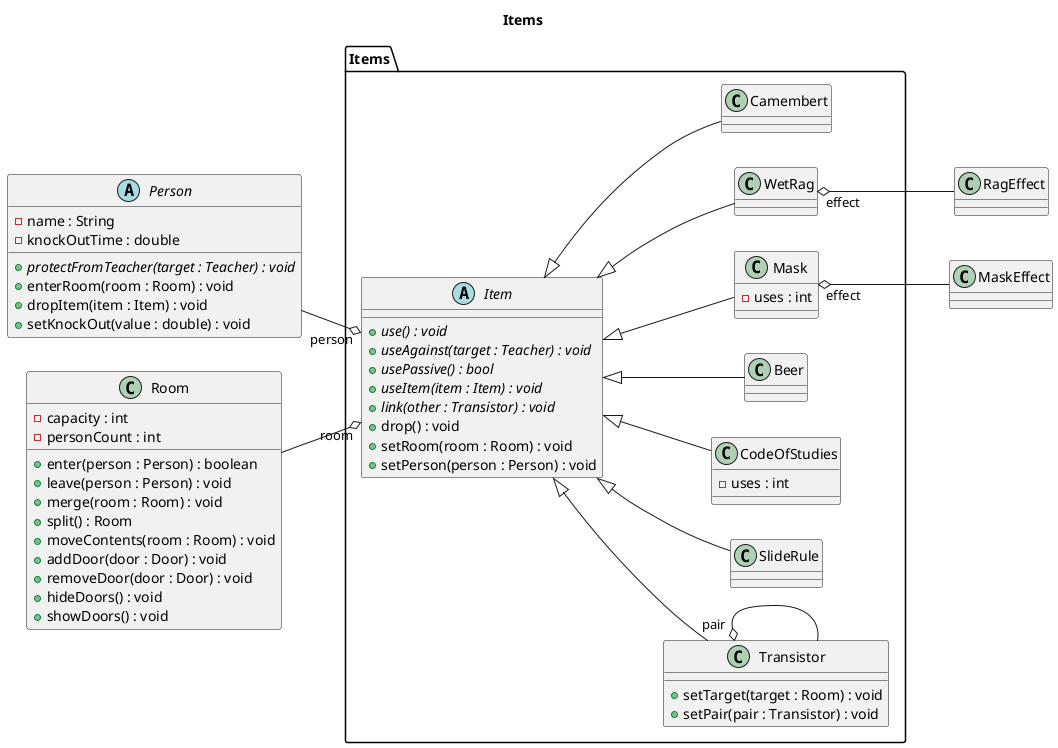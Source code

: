 @startuml items

title Items
left to right direction

package Items {
	abstract Item {
		+ {abstract} use() : void
		+ {abstract} useAgainst(target : Teacher) : void
		+ {abstract} usePassive() : bool
		+ {abstract} useItem(item : Item) : void
		+ {abstract} link(other : Transistor) : void
		+ drop() : void
		+ setRoom(room : Room) : void
		+ setPerson(person : Person) : void	
	}
	
	class SlideRule
	
	class Transistor {
		+ setTarget(target : Room) : void
		+ setPair(pair : Transistor) : void
	}
	
	class CodeOfStudies {
		- uses : int
	}
	
	class Beer 
	
	class WetRag 
	
	class Mask {
		- uses : int
	}

	class Camembert

	together {
		Item <|-- SlideRule
		Item <|-- Transistor
		Item <|-- CodeOfStudies
		Item <|-- Beer
		Item <|-- WetRag
		Item <|-- Mask
		Item <|-- Camembert
	}

	Transistor "pair" o- Transistor
}

abstract Person {
	- name : String
	- knockOutTime : double
	+ {abstract} protectFromTeacher(target : Teacher) : void
	+ enterRoom(room : Room) : void
	+ dropItem(item : Item) : void
	+ setKnockOut(value : double) : void
}

class Room {
	- capacity : int
	- personCount : int
	+ enter(person : Person) : boolean
	+ leave(person : Person) : void
	+ merge(room : Room) : void
	+ split() : Room
	+ moveContents(room : Room) : void
	+ addDoor(door : Door) : void
	+ removeDoor(door : Door) : void 
	+ hideDoors() : void
	+ showDoors() : void
}

Item "room" o-up- Room
Item "person" o-up- Person

WetRag "effect" o-- RagEffect
Mask "effect" o-- MaskEffect

@enduml